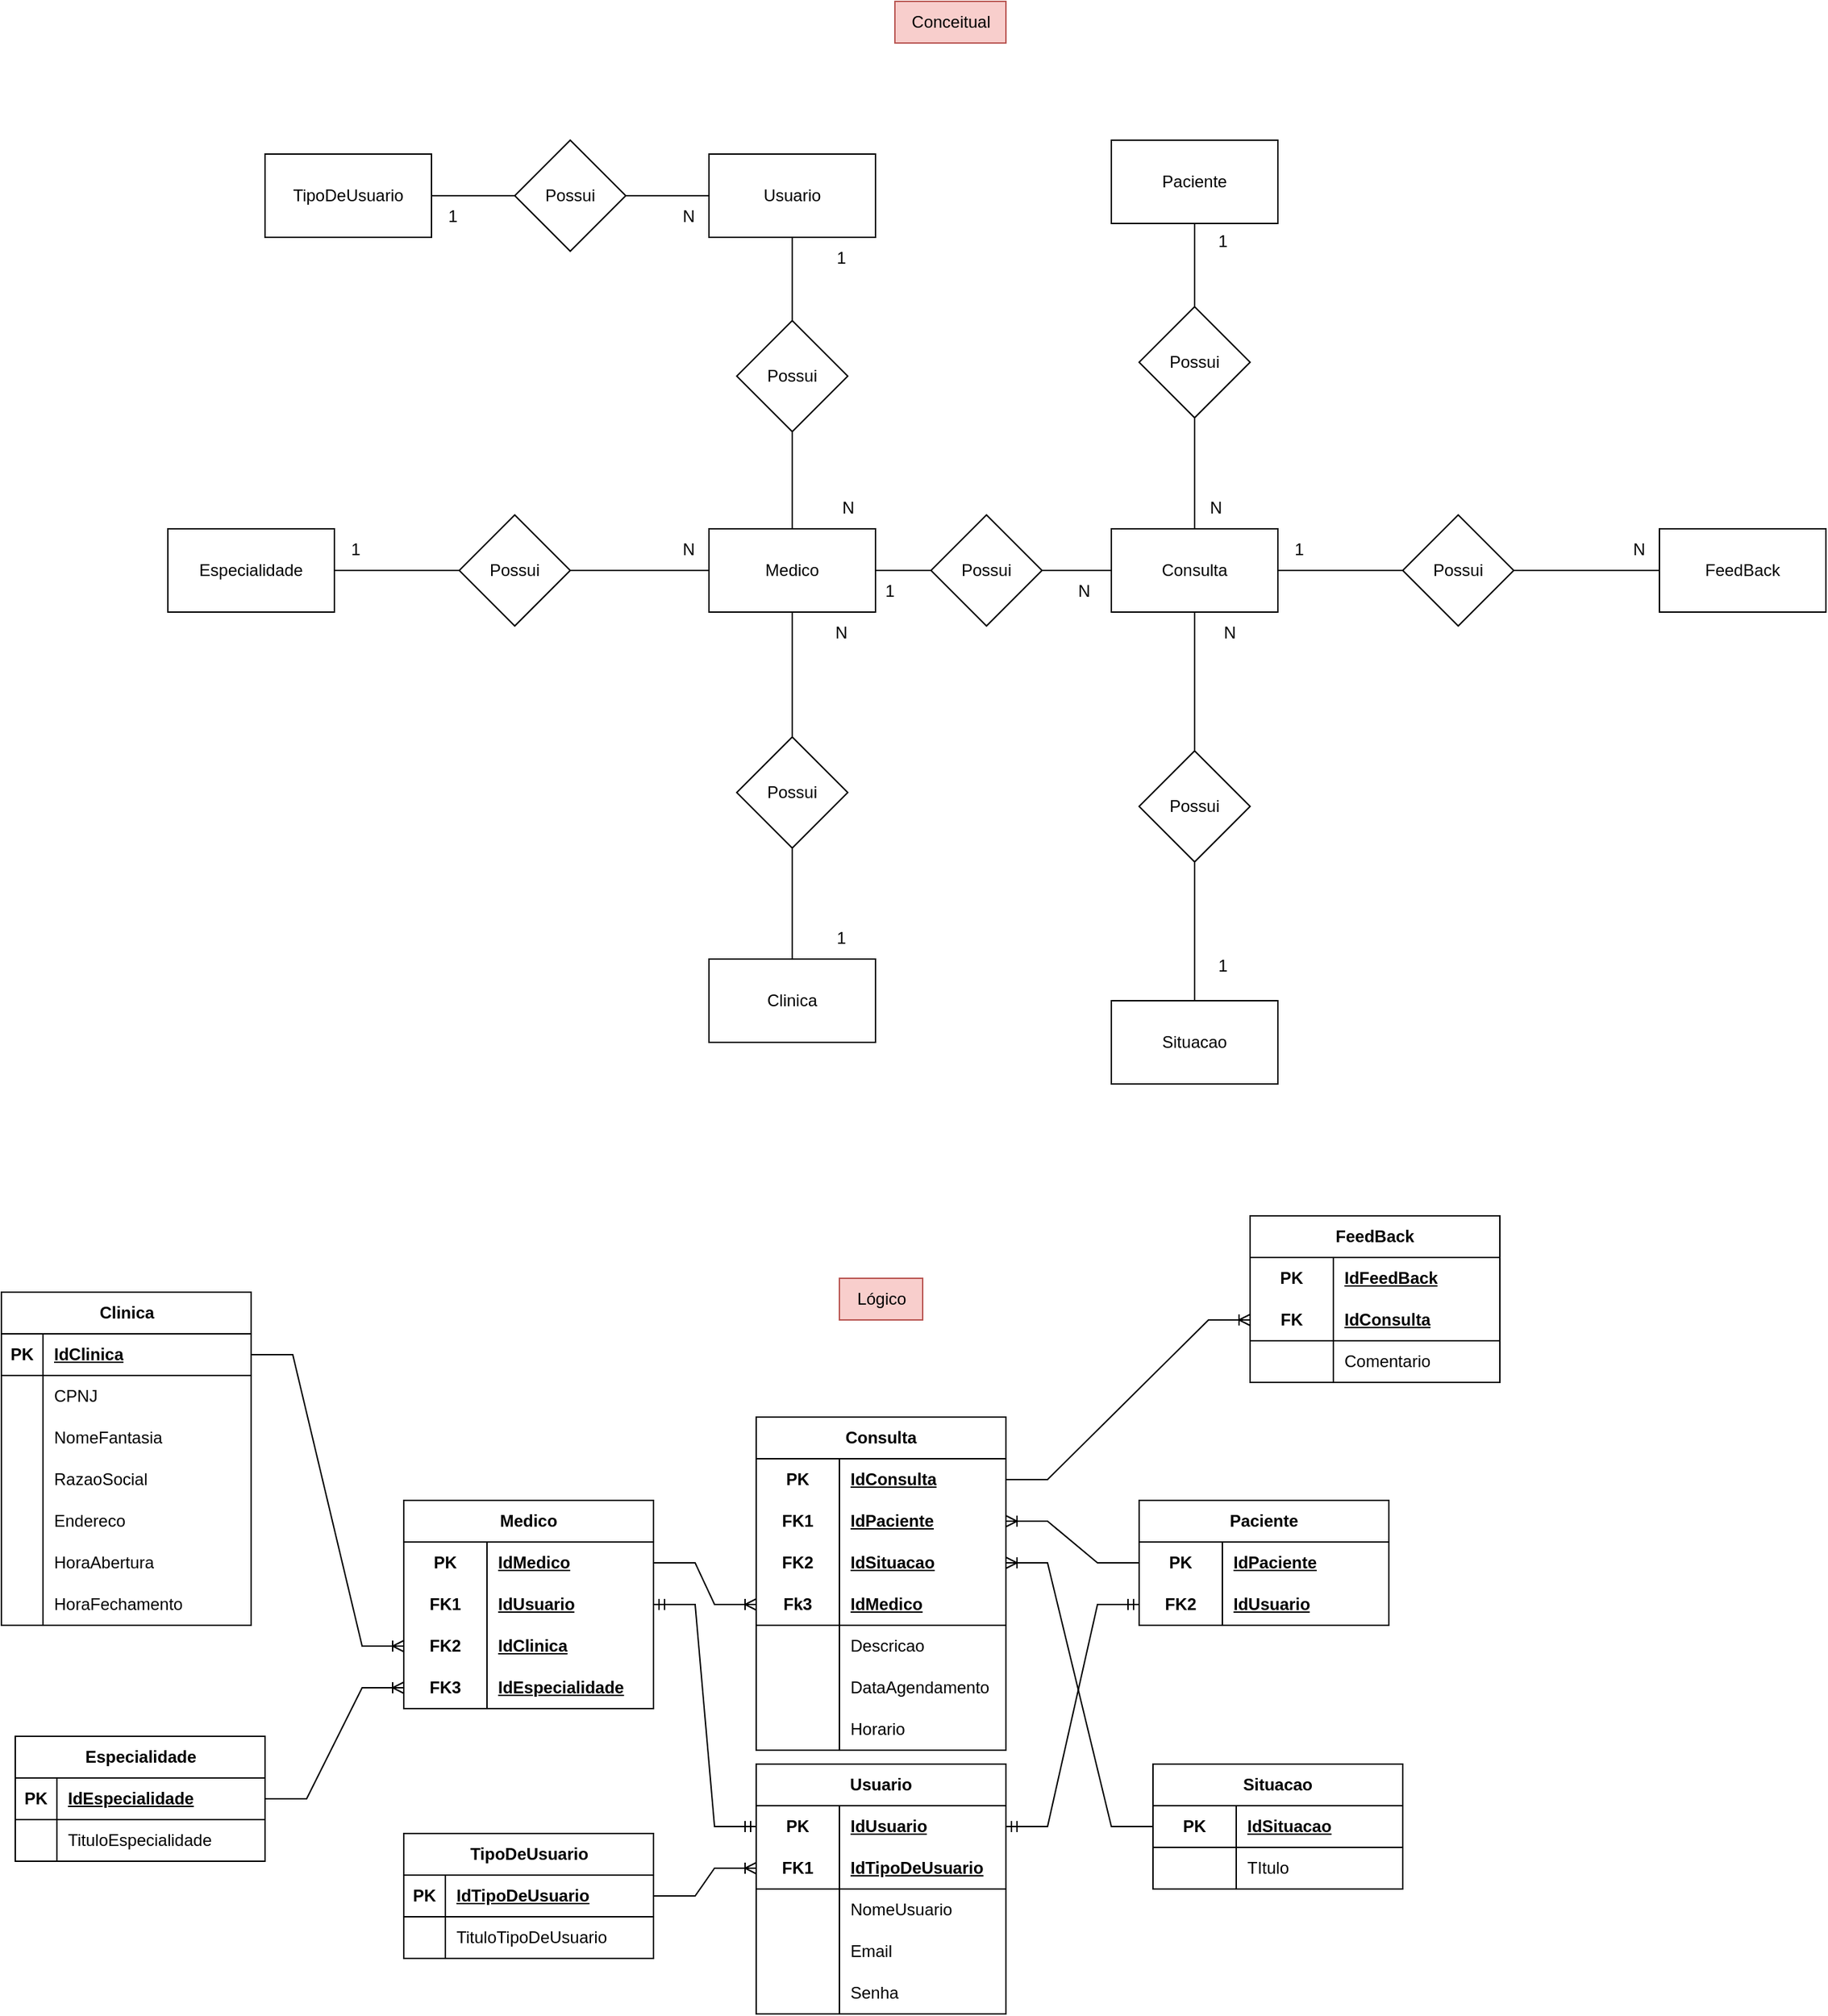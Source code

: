 <mxfile version="21.6.8" type="device">
  <diagram name="Página-1" id="a_1r1LVZdAXBcnB__hBX">
    <mxGraphModel dx="2327" dy="774" grid="1" gridSize="10" guides="1" tooltips="1" connect="1" arrows="1" fold="1" page="1" pageScale="1" pageWidth="827" pageHeight="1169" math="0" shadow="0">
      <root>
        <mxCell id="0" />
        <mxCell id="1" parent="0" />
        <mxCell id="b5gSdqwOZ8iru0d6Lntr-10" style="edgeStyle=orthogonalEdgeStyle;rounded=0;orthogonalLoop=1;jettySize=auto;html=1;entryX=0;entryY=0.5;entryDx=0;entryDy=0;endArrow=none;endFill=0;" parent="1" source="b5gSdqwOZ8iru0d6Lntr-11" target="b5gSdqwOZ8iru0d6Lntr-5" edge="1">
          <mxGeometry relative="1" as="geometry" />
        </mxCell>
        <mxCell id="b5gSdqwOZ8iru0d6Lntr-2" value="TipoDeUsuario" style="rounded=0;whiteSpace=wrap;html=1;" parent="1" vertex="1">
          <mxGeometry x="-30" y="210" width="120" height="60" as="geometry" />
        </mxCell>
        <mxCell id="e0511FVe_NEa7HaKqOpt-66" style="edgeStyle=orthogonalEdgeStyle;rounded=0;orthogonalLoop=1;jettySize=auto;html=1;endArrow=none;endFill=0;" parent="1" source="b5gSdqwOZ8iru0d6Lntr-3" target="e0511FVe_NEa7HaKqOpt-14" edge="1">
          <mxGeometry relative="1" as="geometry" />
        </mxCell>
        <mxCell id="gPPsmYyfOVrnigZBinuo-12" style="edgeStyle=orthogonalEdgeStyle;rounded=0;orthogonalLoop=1;jettySize=auto;html=1;endArrow=none;endFill=0;" edge="1" parent="1" source="b5gSdqwOZ8iru0d6Lntr-3" target="e0511FVe_NEa7HaKqOpt-78">
          <mxGeometry relative="1" as="geometry" />
        </mxCell>
        <mxCell id="b5gSdqwOZ8iru0d6Lntr-3" value="Consulta" style="rounded=0;whiteSpace=wrap;html=1;" parent="1" vertex="1">
          <mxGeometry x="580" y="480" width="120" height="60" as="geometry" />
        </mxCell>
        <mxCell id="e0511FVe_NEa7HaKqOpt-134" style="edgeStyle=orthogonalEdgeStyle;rounded=0;orthogonalLoop=1;jettySize=auto;html=1;endArrow=none;endFill=0;" parent="1" source="b5gSdqwOZ8iru0d6Lntr-4" target="1QaCSWof8svon9-AdGE4-5" edge="1">
          <mxGeometry relative="1" as="geometry" />
        </mxCell>
        <mxCell id="b5gSdqwOZ8iru0d6Lntr-4" value="Clinica" style="rounded=0;whiteSpace=wrap;html=1;" parent="1" vertex="1">
          <mxGeometry x="290" y="790" width="120" height="60" as="geometry" />
        </mxCell>
        <mxCell id="b5gSdqwOZ8iru0d6Lntr-5" value="Usuario" style="rounded=0;whiteSpace=wrap;html=1;" parent="1" vertex="1">
          <mxGeometry x="290" y="210" width="120" height="60" as="geometry" />
        </mxCell>
        <mxCell id="1QaCSWof8svon9-AdGE4-105" style="edgeStyle=orthogonalEdgeStyle;rounded=0;orthogonalLoop=1;jettySize=auto;html=1;entryX=0.5;entryY=1;entryDx=0;entryDy=0;endArrow=none;endFill=0;" parent="1" source="1QaCSWof8svon9-AdGE4-333" target="b5gSdqwOZ8iru0d6Lntr-5" edge="1">
          <mxGeometry relative="1" as="geometry" />
        </mxCell>
        <mxCell id="b5gSdqwOZ8iru0d6Lntr-8" value="Especialidade" style="rounded=0;whiteSpace=wrap;html=1;" parent="1" vertex="1">
          <mxGeometry x="-100" y="480" width="120" height="60" as="geometry" />
        </mxCell>
        <mxCell id="b5gSdqwOZ8iru0d6Lntr-12" value="" style="edgeStyle=orthogonalEdgeStyle;rounded=0;orthogonalLoop=1;jettySize=auto;html=1;entryX=0;entryY=0.5;entryDx=0;entryDy=0;endArrow=none;endFill=0;" parent="1" source="b5gSdqwOZ8iru0d6Lntr-2" target="b5gSdqwOZ8iru0d6Lntr-11" edge="1">
          <mxGeometry relative="1" as="geometry">
            <mxPoint x="100" y="240" as="sourcePoint" />
            <mxPoint x="310" y="240" as="targetPoint" />
          </mxGeometry>
        </mxCell>
        <mxCell id="b5gSdqwOZ8iru0d6Lntr-11" value="Possui" style="rhombus;whiteSpace=wrap;html=1;" parent="1" vertex="1">
          <mxGeometry x="150" y="200" width="80" height="80" as="geometry" />
        </mxCell>
        <mxCell id="e0511FVe_NEa7HaKqOpt-136" style="edgeStyle=orthogonalEdgeStyle;rounded=0;orthogonalLoop=1;jettySize=auto;html=1;entryX=0.5;entryY=1;entryDx=0;entryDy=0;endArrow=none;endFill=0;" parent="1" source="1QaCSWof8svon9-AdGE4-5" target="1QaCSWof8svon9-AdGE4-262" edge="1">
          <mxGeometry relative="1" as="geometry" />
        </mxCell>
        <mxCell id="1QaCSWof8svon9-AdGE4-5" value="Possui" style="rhombus;whiteSpace=wrap;html=1;" parent="1" vertex="1">
          <mxGeometry x="310" y="630" width="80" height="80" as="geometry" />
        </mxCell>
        <mxCell id="1QaCSWof8svon9-AdGE4-34" value="N" style="text;html=1;align=center;verticalAlign=middle;resizable=0;points=[];autosize=1;strokeColor=none;fillColor=none;" parent="1" vertex="1">
          <mxGeometry x="260" y="240" width="30" height="30" as="geometry" />
        </mxCell>
        <mxCell id="1QaCSWof8svon9-AdGE4-35" value="1" style="text;html=1;align=center;verticalAlign=middle;resizable=0;points=[];autosize=1;strokeColor=none;fillColor=none;" parent="1" vertex="1">
          <mxGeometry x="90" y="240" width="30" height="30" as="geometry" />
        </mxCell>
        <mxCell id="1QaCSWof8svon9-AdGE4-37" value="1" style="text;html=1;align=center;verticalAlign=middle;resizable=0;points=[];autosize=1;strokeColor=none;fillColor=none;" parent="1" vertex="1">
          <mxGeometry x="370" y="760" width="30" height="30" as="geometry" />
        </mxCell>
        <mxCell id="1QaCSWof8svon9-AdGE4-38" value="N" style="text;html=1;align=center;verticalAlign=middle;resizable=0;points=[];autosize=1;strokeColor=none;fillColor=none;" parent="1" vertex="1">
          <mxGeometry x="370" y="540" width="30" height="30" as="geometry" />
        </mxCell>
        <mxCell id="1QaCSWof8svon9-AdGE4-41" value="Usuario" style="shape=table;startSize=30;container=1;collapsible=1;childLayout=tableLayout;fixedRows=1;rowLines=0;fontStyle=1;align=center;resizeLast=1;html=1;whiteSpace=wrap;" parent="1" vertex="1">
          <mxGeometry x="324" y="1370" width="180" height="180" as="geometry" />
        </mxCell>
        <mxCell id="1QaCSWof8svon9-AdGE4-101" style="shape=tableRow;horizontal=0;startSize=0;swimlaneHead=0;swimlaneBody=0;fillColor=none;collapsible=0;dropTarget=0;points=[[0,0.5],[1,0.5]];portConstraint=eastwest;top=0;left=0;right=0;bottom=0;html=1;" parent="1QaCSWof8svon9-AdGE4-41" vertex="1">
          <mxGeometry y="30" width="180" height="30" as="geometry" />
        </mxCell>
        <mxCell id="1QaCSWof8svon9-AdGE4-102" value="PK" style="shape=partialRectangle;connectable=0;fillColor=none;top=0;left=0;bottom=0;right=0;fontStyle=1;overflow=hidden;html=1;whiteSpace=wrap;" parent="1QaCSWof8svon9-AdGE4-101" vertex="1">
          <mxGeometry width="60" height="30" as="geometry">
            <mxRectangle width="60" height="30" as="alternateBounds" />
          </mxGeometry>
        </mxCell>
        <mxCell id="1QaCSWof8svon9-AdGE4-103" value="IdUsuario" style="shape=partialRectangle;connectable=0;fillColor=none;top=0;left=0;bottom=0;right=0;align=left;spacingLeft=6;fontStyle=5;overflow=hidden;html=1;whiteSpace=wrap;" parent="1QaCSWof8svon9-AdGE4-101" vertex="1">
          <mxGeometry x="60" width="120" height="30" as="geometry">
            <mxRectangle width="120" height="30" as="alternateBounds" />
          </mxGeometry>
        </mxCell>
        <mxCell id="1QaCSWof8svon9-AdGE4-45" value="" style="shape=tableRow;horizontal=0;startSize=0;swimlaneHead=0;swimlaneBody=0;fillColor=none;collapsible=0;dropTarget=0;points=[[0,0.5],[1,0.5]];portConstraint=eastwest;top=0;left=0;right=0;bottom=1;html=1;" parent="1QaCSWof8svon9-AdGE4-41" vertex="1">
          <mxGeometry y="60" width="180" height="30" as="geometry" />
        </mxCell>
        <mxCell id="1QaCSWof8svon9-AdGE4-46" value="FK1" style="shape=partialRectangle;connectable=0;fillColor=none;top=0;left=0;bottom=0;right=0;fontStyle=1;overflow=hidden;html=1;whiteSpace=wrap;" parent="1QaCSWof8svon9-AdGE4-45" vertex="1">
          <mxGeometry width="60" height="30" as="geometry">
            <mxRectangle width="60" height="30" as="alternateBounds" />
          </mxGeometry>
        </mxCell>
        <mxCell id="1QaCSWof8svon9-AdGE4-47" value="IdTipoDeUsuario" style="shape=partialRectangle;connectable=0;fillColor=none;top=0;left=0;bottom=0;right=0;align=left;spacingLeft=6;fontStyle=5;overflow=hidden;html=1;whiteSpace=wrap;" parent="1QaCSWof8svon9-AdGE4-45" vertex="1">
          <mxGeometry x="60" width="120" height="30" as="geometry">
            <mxRectangle width="120" height="30" as="alternateBounds" />
          </mxGeometry>
        </mxCell>
        <mxCell id="1QaCSWof8svon9-AdGE4-48" value="" style="shape=tableRow;horizontal=0;startSize=0;swimlaneHead=0;swimlaneBody=0;fillColor=none;collapsible=0;dropTarget=0;points=[[0,0.5],[1,0.5]];portConstraint=eastwest;top=0;left=0;right=0;bottom=0;html=1;" parent="1QaCSWof8svon9-AdGE4-41" vertex="1">
          <mxGeometry y="90" width="180" height="30" as="geometry" />
        </mxCell>
        <mxCell id="1QaCSWof8svon9-AdGE4-49" value="" style="shape=partialRectangle;connectable=0;fillColor=none;top=0;left=0;bottom=0;right=0;editable=1;overflow=hidden;html=1;whiteSpace=wrap;" parent="1QaCSWof8svon9-AdGE4-48" vertex="1">
          <mxGeometry width="60" height="30" as="geometry">
            <mxRectangle width="60" height="30" as="alternateBounds" />
          </mxGeometry>
        </mxCell>
        <mxCell id="1QaCSWof8svon9-AdGE4-50" value="NomeUsuario" style="shape=partialRectangle;connectable=0;fillColor=none;top=0;left=0;bottom=0;right=0;align=left;spacingLeft=6;overflow=hidden;html=1;whiteSpace=wrap;" parent="1QaCSWof8svon9-AdGE4-48" vertex="1">
          <mxGeometry x="60" width="120" height="30" as="geometry">
            <mxRectangle width="120" height="30" as="alternateBounds" />
          </mxGeometry>
        </mxCell>
        <mxCell id="e0511FVe_NEa7HaKqOpt-121" style="shape=tableRow;horizontal=0;startSize=0;swimlaneHead=0;swimlaneBody=0;fillColor=none;collapsible=0;dropTarget=0;points=[[0,0.5],[1,0.5]];portConstraint=eastwest;top=0;left=0;right=0;bottom=0;html=1;" parent="1QaCSWof8svon9-AdGE4-41" vertex="1">
          <mxGeometry y="120" width="180" height="30" as="geometry" />
        </mxCell>
        <mxCell id="e0511FVe_NEa7HaKqOpt-122" style="shape=partialRectangle;connectable=0;fillColor=none;top=0;left=0;bottom=0;right=0;editable=1;overflow=hidden;html=1;whiteSpace=wrap;" parent="e0511FVe_NEa7HaKqOpt-121" vertex="1">
          <mxGeometry width="60" height="30" as="geometry">
            <mxRectangle width="60" height="30" as="alternateBounds" />
          </mxGeometry>
        </mxCell>
        <mxCell id="e0511FVe_NEa7HaKqOpt-123" value="Email" style="shape=partialRectangle;connectable=0;fillColor=none;top=0;left=0;bottom=0;right=0;align=left;spacingLeft=6;overflow=hidden;html=1;whiteSpace=wrap;" parent="e0511FVe_NEa7HaKqOpt-121" vertex="1">
          <mxGeometry x="60" width="120" height="30" as="geometry">
            <mxRectangle width="120" height="30" as="alternateBounds" />
          </mxGeometry>
        </mxCell>
        <mxCell id="e0511FVe_NEa7HaKqOpt-118" style="shape=tableRow;horizontal=0;startSize=0;swimlaneHead=0;swimlaneBody=0;fillColor=none;collapsible=0;dropTarget=0;points=[[0,0.5],[1,0.5]];portConstraint=eastwest;top=0;left=0;right=0;bottom=0;html=1;" parent="1QaCSWof8svon9-AdGE4-41" vertex="1">
          <mxGeometry y="150" width="180" height="30" as="geometry" />
        </mxCell>
        <mxCell id="e0511FVe_NEa7HaKqOpt-119" style="shape=partialRectangle;connectable=0;fillColor=none;top=0;left=0;bottom=0;right=0;editable=1;overflow=hidden;html=1;whiteSpace=wrap;" parent="e0511FVe_NEa7HaKqOpt-118" vertex="1">
          <mxGeometry width="60" height="30" as="geometry">
            <mxRectangle width="60" height="30" as="alternateBounds" />
          </mxGeometry>
        </mxCell>
        <mxCell id="e0511FVe_NEa7HaKqOpt-120" value="Senha" style="shape=partialRectangle;connectable=0;fillColor=none;top=0;left=0;bottom=0;right=0;align=left;spacingLeft=6;overflow=hidden;html=1;whiteSpace=wrap;" parent="e0511FVe_NEa7HaKqOpt-118" vertex="1">
          <mxGeometry x="60" width="120" height="30" as="geometry">
            <mxRectangle width="120" height="30" as="alternateBounds" />
          </mxGeometry>
        </mxCell>
        <mxCell id="1QaCSWof8svon9-AdGE4-54" value="Clinica" style="shape=table;startSize=30;container=1;collapsible=1;childLayout=tableLayout;fixedRows=1;rowLines=0;fontStyle=1;align=center;resizeLast=1;html=1;" parent="1" vertex="1">
          <mxGeometry x="-220" y="1030" width="180" height="240" as="geometry" />
        </mxCell>
        <mxCell id="1QaCSWof8svon9-AdGE4-55" value="" style="shape=tableRow;horizontal=0;startSize=0;swimlaneHead=0;swimlaneBody=0;fillColor=none;collapsible=0;dropTarget=0;points=[[0,0.5],[1,0.5]];portConstraint=eastwest;top=0;left=0;right=0;bottom=1;" parent="1QaCSWof8svon9-AdGE4-54" vertex="1">
          <mxGeometry y="30" width="180" height="30" as="geometry" />
        </mxCell>
        <mxCell id="1QaCSWof8svon9-AdGE4-56" value="PK" style="shape=partialRectangle;connectable=0;fillColor=none;top=0;left=0;bottom=0;right=0;fontStyle=1;overflow=hidden;whiteSpace=wrap;html=1;" parent="1QaCSWof8svon9-AdGE4-55" vertex="1">
          <mxGeometry width="30" height="30" as="geometry">
            <mxRectangle width="30" height="30" as="alternateBounds" />
          </mxGeometry>
        </mxCell>
        <mxCell id="1QaCSWof8svon9-AdGE4-57" value="IdClinica" style="shape=partialRectangle;connectable=0;fillColor=none;top=0;left=0;bottom=0;right=0;align=left;spacingLeft=6;fontStyle=5;overflow=hidden;whiteSpace=wrap;html=1;" parent="1QaCSWof8svon9-AdGE4-55" vertex="1">
          <mxGeometry x="30" width="150" height="30" as="geometry">
            <mxRectangle width="150" height="30" as="alternateBounds" />
          </mxGeometry>
        </mxCell>
        <mxCell id="1QaCSWof8svon9-AdGE4-58" value="" style="shape=tableRow;horizontal=0;startSize=0;swimlaneHead=0;swimlaneBody=0;fillColor=none;collapsible=0;dropTarget=0;points=[[0,0.5],[1,0.5]];portConstraint=eastwest;top=0;left=0;right=0;bottom=0;" parent="1QaCSWof8svon9-AdGE4-54" vertex="1">
          <mxGeometry y="60" width="180" height="30" as="geometry" />
        </mxCell>
        <mxCell id="1QaCSWof8svon9-AdGE4-59" value="" style="shape=partialRectangle;connectable=0;fillColor=none;top=0;left=0;bottom=0;right=0;editable=1;overflow=hidden;whiteSpace=wrap;html=1;" parent="1QaCSWof8svon9-AdGE4-58" vertex="1">
          <mxGeometry width="30" height="30" as="geometry">
            <mxRectangle width="30" height="30" as="alternateBounds" />
          </mxGeometry>
        </mxCell>
        <mxCell id="1QaCSWof8svon9-AdGE4-60" value="CPNJ" style="shape=partialRectangle;connectable=0;fillColor=none;top=0;left=0;bottom=0;right=0;align=left;spacingLeft=6;overflow=hidden;whiteSpace=wrap;html=1;" parent="1QaCSWof8svon9-AdGE4-58" vertex="1">
          <mxGeometry x="30" width="150" height="30" as="geometry">
            <mxRectangle width="150" height="30" as="alternateBounds" />
          </mxGeometry>
        </mxCell>
        <mxCell id="1QaCSWof8svon9-AdGE4-129" style="shape=tableRow;horizontal=0;startSize=0;swimlaneHead=0;swimlaneBody=0;fillColor=none;collapsible=0;dropTarget=0;points=[[0,0.5],[1,0.5]];portConstraint=eastwest;top=0;left=0;right=0;bottom=0;" parent="1QaCSWof8svon9-AdGE4-54" vertex="1">
          <mxGeometry y="90" width="180" height="30" as="geometry" />
        </mxCell>
        <mxCell id="1QaCSWof8svon9-AdGE4-130" style="shape=partialRectangle;connectable=0;fillColor=none;top=0;left=0;bottom=0;right=0;editable=1;overflow=hidden;whiteSpace=wrap;html=1;" parent="1QaCSWof8svon9-AdGE4-129" vertex="1">
          <mxGeometry width="30" height="30" as="geometry">
            <mxRectangle width="30" height="30" as="alternateBounds" />
          </mxGeometry>
        </mxCell>
        <mxCell id="1QaCSWof8svon9-AdGE4-131" value="NomeFantasia" style="shape=partialRectangle;connectable=0;fillColor=none;top=0;left=0;bottom=0;right=0;align=left;spacingLeft=6;overflow=hidden;whiteSpace=wrap;html=1;" parent="1QaCSWof8svon9-AdGE4-129" vertex="1">
          <mxGeometry x="30" width="150" height="30" as="geometry">
            <mxRectangle width="150" height="30" as="alternateBounds" />
          </mxGeometry>
        </mxCell>
        <mxCell id="1QaCSWof8svon9-AdGE4-126" style="shape=tableRow;horizontal=0;startSize=0;swimlaneHead=0;swimlaneBody=0;fillColor=none;collapsible=0;dropTarget=0;points=[[0,0.5],[1,0.5]];portConstraint=eastwest;top=0;left=0;right=0;bottom=0;" parent="1QaCSWof8svon9-AdGE4-54" vertex="1">
          <mxGeometry y="120" width="180" height="30" as="geometry" />
        </mxCell>
        <mxCell id="1QaCSWof8svon9-AdGE4-127" style="shape=partialRectangle;connectable=0;fillColor=none;top=0;left=0;bottom=0;right=0;editable=1;overflow=hidden;whiteSpace=wrap;html=1;" parent="1QaCSWof8svon9-AdGE4-126" vertex="1">
          <mxGeometry width="30" height="30" as="geometry">
            <mxRectangle width="30" height="30" as="alternateBounds" />
          </mxGeometry>
        </mxCell>
        <mxCell id="1QaCSWof8svon9-AdGE4-128" value="RazaoSocial" style="shape=partialRectangle;connectable=0;fillColor=none;top=0;left=0;bottom=0;right=0;align=left;spacingLeft=6;overflow=hidden;whiteSpace=wrap;html=1;" parent="1QaCSWof8svon9-AdGE4-126" vertex="1">
          <mxGeometry x="30" width="150" height="30" as="geometry">
            <mxRectangle width="150" height="30" as="alternateBounds" />
          </mxGeometry>
        </mxCell>
        <mxCell id="1QaCSWof8svon9-AdGE4-123" style="shape=tableRow;horizontal=0;startSize=0;swimlaneHead=0;swimlaneBody=0;fillColor=none;collapsible=0;dropTarget=0;points=[[0,0.5],[1,0.5]];portConstraint=eastwest;top=0;left=0;right=0;bottom=0;" parent="1QaCSWof8svon9-AdGE4-54" vertex="1">
          <mxGeometry y="150" width="180" height="30" as="geometry" />
        </mxCell>
        <mxCell id="1QaCSWof8svon9-AdGE4-124" style="shape=partialRectangle;connectable=0;fillColor=none;top=0;left=0;bottom=0;right=0;editable=1;overflow=hidden;whiteSpace=wrap;html=1;" parent="1QaCSWof8svon9-AdGE4-123" vertex="1">
          <mxGeometry width="30" height="30" as="geometry">
            <mxRectangle width="30" height="30" as="alternateBounds" />
          </mxGeometry>
        </mxCell>
        <mxCell id="1QaCSWof8svon9-AdGE4-125" value="Endereco" style="shape=partialRectangle;connectable=0;fillColor=none;top=0;left=0;bottom=0;right=0;align=left;spacingLeft=6;overflow=hidden;whiteSpace=wrap;html=1;" parent="1QaCSWof8svon9-AdGE4-123" vertex="1">
          <mxGeometry x="30" width="150" height="30" as="geometry">
            <mxRectangle width="150" height="30" as="alternateBounds" />
          </mxGeometry>
        </mxCell>
        <mxCell id="e0511FVe_NEa7HaKqOpt-147" style="shape=tableRow;horizontal=0;startSize=0;swimlaneHead=0;swimlaneBody=0;fillColor=none;collapsible=0;dropTarget=0;points=[[0,0.5],[1,0.5]];portConstraint=eastwest;top=0;left=0;right=0;bottom=0;" parent="1QaCSWof8svon9-AdGE4-54" vertex="1">
          <mxGeometry y="180" width="180" height="30" as="geometry" />
        </mxCell>
        <mxCell id="e0511FVe_NEa7HaKqOpt-148" style="shape=partialRectangle;connectable=0;fillColor=none;top=0;left=0;bottom=0;right=0;editable=1;overflow=hidden;whiteSpace=wrap;html=1;" parent="e0511FVe_NEa7HaKqOpt-147" vertex="1">
          <mxGeometry width="30" height="30" as="geometry">
            <mxRectangle width="30" height="30" as="alternateBounds" />
          </mxGeometry>
        </mxCell>
        <mxCell id="e0511FVe_NEa7HaKqOpt-149" value="HoraAbertura" style="shape=partialRectangle;connectable=0;fillColor=none;top=0;left=0;bottom=0;right=0;align=left;spacingLeft=6;overflow=hidden;whiteSpace=wrap;html=1;" parent="e0511FVe_NEa7HaKqOpt-147" vertex="1">
          <mxGeometry x="30" width="150" height="30" as="geometry">
            <mxRectangle width="150" height="30" as="alternateBounds" />
          </mxGeometry>
        </mxCell>
        <mxCell id="1QaCSWof8svon9-AdGE4-132" style="shape=tableRow;horizontal=0;startSize=0;swimlaneHead=0;swimlaneBody=0;fillColor=none;collapsible=0;dropTarget=0;points=[[0,0.5],[1,0.5]];portConstraint=eastwest;top=0;left=0;right=0;bottom=0;" parent="1QaCSWof8svon9-AdGE4-54" vertex="1">
          <mxGeometry y="210" width="180" height="30" as="geometry" />
        </mxCell>
        <mxCell id="1QaCSWof8svon9-AdGE4-133" style="shape=partialRectangle;connectable=0;fillColor=none;top=0;left=0;bottom=0;right=0;editable=1;overflow=hidden;whiteSpace=wrap;html=1;" parent="1QaCSWof8svon9-AdGE4-132" vertex="1">
          <mxGeometry width="30" height="30" as="geometry">
            <mxRectangle width="30" height="30" as="alternateBounds" />
          </mxGeometry>
        </mxCell>
        <mxCell id="1QaCSWof8svon9-AdGE4-134" value="HoraFechamento" style="shape=partialRectangle;connectable=0;fillColor=none;top=0;left=0;bottom=0;right=0;align=left;spacingLeft=6;overflow=hidden;whiteSpace=wrap;html=1;" parent="1QaCSWof8svon9-AdGE4-132" vertex="1">
          <mxGeometry x="30" width="150" height="30" as="geometry">
            <mxRectangle width="150" height="30" as="alternateBounds" />
          </mxGeometry>
        </mxCell>
        <mxCell id="1QaCSWof8svon9-AdGE4-67" value="Especialidade" style="shape=table;startSize=30;container=1;collapsible=1;childLayout=tableLayout;fixedRows=1;rowLines=0;fontStyle=1;align=center;resizeLast=1;html=1;" parent="1" vertex="1">
          <mxGeometry x="-210" y="1350" width="180" height="90" as="geometry" />
        </mxCell>
        <mxCell id="1QaCSWof8svon9-AdGE4-68" value="" style="shape=tableRow;horizontal=0;startSize=0;swimlaneHead=0;swimlaneBody=0;fillColor=none;collapsible=0;dropTarget=0;points=[[0,0.5],[1,0.5]];portConstraint=eastwest;top=0;left=0;right=0;bottom=1;" parent="1QaCSWof8svon9-AdGE4-67" vertex="1">
          <mxGeometry y="30" width="180" height="30" as="geometry" />
        </mxCell>
        <mxCell id="1QaCSWof8svon9-AdGE4-69" value="PK" style="shape=partialRectangle;connectable=0;fillColor=none;top=0;left=0;bottom=0;right=0;fontStyle=1;overflow=hidden;whiteSpace=wrap;html=1;" parent="1QaCSWof8svon9-AdGE4-68" vertex="1">
          <mxGeometry width="30" height="30" as="geometry">
            <mxRectangle width="30" height="30" as="alternateBounds" />
          </mxGeometry>
        </mxCell>
        <mxCell id="1QaCSWof8svon9-AdGE4-70" value="IdEspecialidade" style="shape=partialRectangle;connectable=0;fillColor=none;top=0;left=0;bottom=0;right=0;align=left;spacingLeft=6;fontStyle=5;overflow=hidden;whiteSpace=wrap;html=1;" parent="1QaCSWof8svon9-AdGE4-68" vertex="1">
          <mxGeometry x="30" width="150" height="30" as="geometry">
            <mxRectangle width="150" height="30" as="alternateBounds" />
          </mxGeometry>
        </mxCell>
        <mxCell id="1QaCSWof8svon9-AdGE4-71" value="" style="shape=tableRow;horizontal=0;startSize=0;swimlaneHead=0;swimlaneBody=0;fillColor=none;collapsible=0;dropTarget=0;points=[[0,0.5],[1,0.5]];portConstraint=eastwest;top=0;left=0;right=0;bottom=0;" parent="1QaCSWof8svon9-AdGE4-67" vertex="1">
          <mxGeometry y="60" width="180" height="30" as="geometry" />
        </mxCell>
        <mxCell id="1QaCSWof8svon9-AdGE4-72" value="" style="shape=partialRectangle;connectable=0;fillColor=none;top=0;left=0;bottom=0;right=0;editable=1;overflow=hidden;whiteSpace=wrap;html=1;" parent="1QaCSWof8svon9-AdGE4-71" vertex="1">
          <mxGeometry width="30" height="30" as="geometry">
            <mxRectangle width="30" height="30" as="alternateBounds" />
          </mxGeometry>
        </mxCell>
        <mxCell id="1QaCSWof8svon9-AdGE4-73" value="TituloEspecialidade" style="shape=partialRectangle;connectable=0;fillColor=none;top=0;left=0;bottom=0;right=0;align=left;spacingLeft=6;overflow=hidden;whiteSpace=wrap;html=1;" parent="1QaCSWof8svon9-AdGE4-71" vertex="1">
          <mxGeometry x="30" width="150" height="30" as="geometry">
            <mxRectangle width="150" height="30" as="alternateBounds" />
          </mxGeometry>
        </mxCell>
        <mxCell id="1QaCSWof8svon9-AdGE4-107" value="N" style="text;html=1;align=center;verticalAlign=middle;resizable=0;points=[];autosize=1;strokeColor=none;fillColor=none;" parent="1" vertex="1">
          <mxGeometry x="375" y="450" width="30" height="30" as="geometry" />
        </mxCell>
        <mxCell id="1QaCSWof8svon9-AdGE4-108" value="TipoDeUsuario" style="shape=table;startSize=30;container=1;collapsible=1;childLayout=tableLayout;fixedRows=1;rowLines=0;fontStyle=1;align=center;resizeLast=1;html=1;" parent="1" vertex="1">
          <mxGeometry x="70" y="1420" width="180" height="90" as="geometry">
            <mxRectangle x="-55" y="1030" width="130" height="30" as="alternateBounds" />
          </mxGeometry>
        </mxCell>
        <mxCell id="1QaCSWof8svon9-AdGE4-109" value="" style="shape=tableRow;horizontal=0;startSize=0;swimlaneHead=0;swimlaneBody=0;fillColor=none;collapsible=0;dropTarget=0;points=[[0,0.5],[1,0.5]];portConstraint=eastwest;top=0;left=0;right=0;bottom=1;" parent="1QaCSWof8svon9-AdGE4-108" vertex="1">
          <mxGeometry y="30" width="180" height="30" as="geometry" />
        </mxCell>
        <mxCell id="1QaCSWof8svon9-AdGE4-110" value="PK" style="shape=partialRectangle;connectable=0;fillColor=none;top=0;left=0;bottom=0;right=0;fontStyle=1;overflow=hidden;whiteSpace=wrap;html=1;" parent="1QaCSWof8svon9-AdGE4-109" vertex="1">
          <mxGeometry width="30" height="30" as="geometry">
            <mxRectangle width="30" height="30" as="alternateBounds" />
          </mxGeometry>
        </mxCell>
        <mxCell id="1QaCSWof8svon9-AdGE4-111" value="IdTipoDeUsuario" style="shape=partialRectangle;connectable=0;fillColor=none;top=0;left=0;bottom=0;right=0;align=left;spacingLeft=6;fontStyle=5;overflow=hidden;whiteSpace=wrap;html=1;" parent="1QaCSWof8svon9-AdGE4-109" vertex="1">
          <mxGeometry x="30" width="150" height="30" as="geometry">
            <mxRectangle width="150" height="30" as="alternateBounds" />
          </mxGeometry>
        </mxCell>
        <mxCell id="1QaCSWof8svon9-AdGE4-112" value="" style="shape=tableRow;horizontal=0;startSize=0;swimlaneHead=0;swimlaneBody=0;fillColor=none;collapsible=0;dropTarget=0;points=[[0,0.5],[1,0.5]];portConstraint=eastwest;top=0;left=0;right=0;bottom=0;" parent="1QaCSWof8svon9-AdGE4-108" vertex="1">
          <mxGeometry y="60" width="180" height="30" as="geometry" />
        </mxCell>
        <mxCell id="1QaCSWof8svon9-AdGE4-113" value="" style="shape=partialRectangle;connectable=0;fillColor=none;top=0;left=0;bottom=0;right=0;editable=1;overflow=hidden;whiteSpace=wrap;html=1;" parent="1QaCSWof8svon9-AdGE4-112" vertex="1">
          <mxGeometry width="30" height="30" as="geometry">
            <mxRectangle width="30" height="30" as="alternateBounds" />
          </mxGeometry>
        </mxCell>
        <mxCell id="1QaCSWof8svon9-AdGE4-114" value="TituloTipoDeUsuario" style="shape=partialRectangle;connectable=0;fillColor=none;top=0;left=0;bottom=0;right=0;align=left;spacingLeft=6;overflow=hidden;whiteSpace=wrap;html=1;" parent="1QaCSWof8svon9-AdGE4-112" vertex="1">
          <mxGeometry x="30" width="150" height="30" as="geometry">
            <mxRectangle width="150" height="30" as="alternateBounds" />
          </mxGeometry>
        </mxCell>
        <mxCell id="1QaCSWof8svon9-AdGE4-336" style="edgeStyle=orthogonalEdgeStyle;rounded=0;orthogonalLoop=1;jettySize=auto;html=1;entryX=1;entryY=0.5;entryDx=0;entryDy=0;endArrow=none;endFill=0;" parent="1" source="1QaCSWof8svon9-AdGE4-36" target="b5gSdqwOZ8iru0d6Lntr-8" edge="1">
          <mxGeometry relative="1" as="geometry" />
        </mxCell>
        <mxCell id="1QaCSWof8svon9-AdGE4-36" value="Possui" style="rhombus;whiteSpace=wrap;html=1;" parent="1" vertex="1">
          <mxGeometry x="110" y="470" width="80" height="80" as="geometry" />
        </mxCell>
        <mxCell id="1QaCSWof8svon9-AdGE4-197" value="Consulta" style="shape=table;startSize=30;container=1;collapsible=1;childLayout=tableLayout;fixedRows=1;rowLines=0;fontStyle=1;align=center;resizeLast=1;html=1;whiteSpace=wrap;" parent="1" vertex="1">
          <mxGeometry x="324" y="1120" width="180" height="240" as="geometry" />
        </mxCell>
        <mxCell id="1QaCSWof8svon9-AdGE4-198" style="shape=tableRow;horizontal=0;startSize=0;swimlaneHead=0;swimlaneBody=0;fillColor=none;collapsible=0;dropTarget=0;points=[[0,0.5],[1,0.5]];portConstraint=eastwest;top=0;left=0;right=0;bottom=0;html=1;" parent="1QaCSWof8svon9-AdGE4-197" vertex="1">
          <mxGeometry y="30" width="180" height="30" as="geometry" />
        </mxCell>
        <mxCell id="1QaCSWof8svon9-AdGE4-199" value="PK" style="shape=partialRectangle;connectable=0;fillColor=none;top=0;left=0;bottom=0;right=0;fontStyle=1;overflow=hidden;html=1;whiteSpace=wrap;" parent="1QaCSWof8svon9-AdGE4-198" vertex="1">
          <mxGeometry width="60" height="30" as="geometry">
            <mxRectangle width="60" height="30" as="alternateBounds" />
          </mxGeometry>
        </mxCell>
        <mxCell id="1QaCSWof8svon9-AdGE4-200" value="IdConsulta" style="shape=partialRectangle;connectable=0;fillColor=none;top=0;left=0;bottom=0;right=0;align=left;spacingLeft=6;fontStyle=5;overflow=hidden;html=1;whiteSpace=wrap;" parent="1QaCSWof8svon9-AdGE4-198" vertex="1">
          <mxGeometry x="60" width="120" height="30" as="geometry">
            <mxRectangle width="120" height="30" as="alternateBounds" />
          </mxGeometry>
        </mxCell>
        <mxCell id="1QaCSWof8svon9-AdGE4-201" value="" style="shape=tableRow;horizontal=0;startSize=0;swimlaneHead=0;swimlaneBody=0;fillColor=none;collapsible=0;dropTarget=0;points=[[0,0.5],[1,0.5]];portConstraint=eastwest;top=0;left=0;right=0;bottom=0;html=1;" parent="1QaCSWof8svon9-AdGE4-197" vertex="1">
          <mxGeometry y="60" width="180" height="30" as="geometry" />
        </mxCell>
        <mxCell id="1QaCSWof8svon9-AdGE4-202" value="FK1" style="shape=partialRectangle;connectable=0;fillColor=none;top=0;left=0;bottom=0;right=0;fontStyle=1;overflow=hidden;html=1;whiteSpace=wrap;" parent="1QaCSWof8svon9-AdGE4-201" vertex="1">
          <mxGeometry width="60" height="30" as="geometry">
            <mxRectangle width="60" height="30" as="alternateBounds" />
          </mxGeometry>
        </mxCell>
        <mxCell id="1QaCSWof8svon9-AdGE4-203" value="IdPaciente" style="shape=partialRectangle;connectable=0;fillColor=none;top=0;left=0;bottom=0;right=0;align=left;spacingLeft=6;fontStyle=5;overflow=hidden;html=1;whiteSpace=wrap;" parent="1QaCSWof8svon9-AdGE4-201" vertex="1">
          <mxGeometry x="60" width="120" height="30" as="geometry">
            <mxRectangle width="120" height="30" as="alternateBounds" />
          </mxGeometry>
        </mxCell>
        <mxCell id="gPPsmYyfOVrnigZBinuo-6" style="shape=tableRow;horizontal=0;startSize=0;swimlaneHead=0;swimlaneBody=0;fillColor=none;collapsible=0;dropTarget=0;points=[[0,0.5],[1,0.5]];portConstraint=eastwest;top=0;left=0;right=0;bottom=0;html=1;" vertex="1" parent="1QaCSWof8svon9-AdGE4-197">
          <mxGeometry y="90" width="180" height="30" as="geometry" />
        </mxCell>
        <mxCell id="gPPsmYyfOVrnigZBinuo-7" value="FK2" style="shape=partialRectangle;connectable=0;fillColor=none;top=0;left=0;bottom=0;right=0;fontStyle=1;overflow=hidden;html=1;whiteSpace=wrap;" vertex="1" parent="gPPsmYyfOVrnigZBinuo-6">
          <mxGeometry width="60" height="30" as="geometry">
            <mxRectangle width="60" height="30" as="alternateBounds" />
          </mxGeometry>
        </mxCell>
        <mxCell id="gPPsmYyfOVrnigZBinuo-8" value="IdSituacao" style="shape=partialRectangle;connectable=0;fillColor=none;top=0;left=0;bottom=0;right=0;align=left;spacingLeft=6;fontStyle=5;overflow=hidden;html=1;whiteSpace=wrap;" vertex="1" parent="gPPsmYyfOVrnigZBinuo-6">
          <mxGeometry x="60" width="120" height="30" as="geometry">
            <mxRectangle width="120" height="30" as="alternateBounds" />
          </mxGeometry>
        </mxCell>
        <mxCell id="1QaCSWof8svon9-AdGE4-207" value="" style="shape=tableRow;horizontal=0;startSize=0;swimlaneHead=0;swimlaneBody=0;fillColor=none;collapsible=0;dropTarget=0;points=[[0,0.5],[1,0.5]];portConstraint=eastwest;top=0;left=0;right=0;bottom=1;html=1;" parent="1QaCSWof8svon9-AdGE4-197" vertex="1">
          <mxGeometry y="120" width="180" height="30" as="geometry" />
        </mxCell>
        <mxCell id="1QaCSWof8svon9-AdGE4-208" value="Fk3" style="shape=partialRectangle;connectable=0;fillColor=none;top=0;left=0;bottom=0;right=0;fontStyle=1;overflow=hidden;html=1;whiteSpace=wrap;" parent="1QaCSWof8svon9-AdGE4-207" vertex="1">
          <mxGeometry width="60" height="30" as="geometry">
            <mxRectangle width="60" height="30" as="alternateBounds" />
          </mxGeometry>
        </mxCell>
        <mxCell id="1QaCSWof8svon9-AdGE4-209" value="IdMedico" style="shape=partialRectangle;connectable=0;fillColor=none;top=0;left=0;bottom=0;right=0;align=left;spacingLeft=6;fontStyle=5;overflow=hidden;html=1;whiteSpace=wrap;" parent="1QaCSWof8svon9-AdGE4-207" vertex="1">
          <mxGeometry x="60" width="120" height="30" as="geometry">
            <mxRectangle width="120" height="30" as="alternateBounds" />
          </mxGeometry>
        </mxCell>
        <mxCell id="1QaCSWof8svon9-AdGE4-210" value="" style="shape=tableRow;horizontal=0;startSize=0;swimlaneHead=0;swimlaneBody=0;fillColor=none;collapsible=0;dropTarget=0;points=[[0,0.5],[1,0.5]];portConstraint=eastwest;top=0;left=0;right=0;bottom=0;html=1;" parent="1QaCSWof8svon9-AdGE4-197" vertex="1">
          <mxGeometry y="150" width="180" height="30" as="geometry" />
        </mxCell>
        <mxCell id="1QaCSWof8svon9-AdGE4-211" value="" style="shape=partialRectangle;connectable=0;fillColor=none;top=0;left=0;bottom=0;right=0;editable=1;overflow=hidden;html=1;whiteSpace=wrap;" parent="1QaCSWof8svon9-AdGE4-210" vertex="1">
          <mxGeometry width="60" height="30" as="geometry">
            <mxRectangle width="60" height="30" as="alternateBounds" />
          </mxGeometry>
        </mxCell>
        <mxCell id="1QaCSWof8svon9-AdGE4-212" value="Descricao" style="shape=partialRectangle;connectable=0;fillColor=none;top=0;left=0;bottom=0;right=0;align=left;spacingLeft=6;overflow=hidden;html=1;whiteSpace=wrap;" parent="1QaCSWof8svon9-AdGE4-210" vertex="1">
          <mxGeometry x="60" width="120" height="30" as="geometry">
            <mxRectangle width="120" height="30" as="alternateBounds" />
          </mxGeometry>
        </mxCell>
        <mxCell id="1QaCSWof8svon9-AdGE4-315" style="shape=tableRow;horizontal=0;startSize=0;swimlaneHead=0;swimlaneBody=0;fillColor=none;collapsible=0;dropTarget=0;points=[[0,0.5],[1,0.5]];portConstraint=eastwest;top=0;left=0;right=0;bottom=0;html=1;" parent="1QaCSWof8svon9-AdGE4-197" vertex="1">
          <mxGeometry y="180" width="180" height="30" as="geometry" />
        </mxCell>
        <mxCell id="1QaCSWof8svon9-AdGE4-316" style="shape=partialRectangle;connectable=0;fillColor=none;top=0;left=0;bottom=0;right=0;editable=1;overflow=hidden;html=1;whiteSpace=wrap;" parent="1QaCSWof8svon9-AdGE4-315" vertex="1">
          <mxGeometry width="60" height="30" as="geometry">
            <mxRectangle width="60" height="30" as="alternateBounds" />
          </mxGeometry>
        </mxCell>
        <mxCell id="1QaCSWof8svon9-AdGE4-317" value="DataAgendamento" style="shape=partialRectangle;connectable=0;fillColor=none;top=0;left=0;bottom=0;right=0;align=left;spacingLeft=6;overflow=hidden;html=1;whiteSpace=wrap;" parent="1QaCSWof8svon9-AdGE4-315" vertex="1">
          <mxGeometry x="60" width="120" height="30" as="geometry">
            <mxRectangle width="120" height="30" as="alternateBounds" />
          </mxGeometry>
        </mxCell>
        <mxCell id="1QaCSWof8svon9-AdGE4-318" style="shape=tableRow;horizontal=0;startSize=0;swimlaneHead=0;swimlaneBody=0;fillColor=none;collapsible=0;dropTarget=0;points=[[0,0.5],[1,0.5]];portConstraint=eastwest;top=0;left=0;right=0;bottom=0;html=1;" parent="1QaCSWof8svon9-AdGE4-197" vertex="1">
          <mxGeometry y="210" width="180" height="30" as="geometry" />
        </mxCell>
        <mxCell id="1QaCSWof8svon9-AdGE4-319" style="shape=partialRectangle;connectable=0;fillColor=none;top=0;left=0;bottom=0;right=0;editable=1;overflow=hidden;html=1;whiteSpace=wrap;" parent="1QaCSWof8svon9-AdGE4-318" vertex="1">
          <mxGeometry width="60" height="30" as="geometry">
            <mxRectangle width="60" height="30" as="alternateBounds" />
          </mxGeometry>
        </mxCell>
        <mxCell id="1QaCSWof8svon9-AdGE4-320" value="Horario" style="shape=partialRectangle;connectable=0;fillColor=none;top=0;left=0;bottom=0;right=0;align=left;spacingLeft=6;overflow=hidden;html=1;whiteSpace=wrap;" parent="1QaCSWof8svon9-AdGE4-318" vertex="1">
          <mxGeometry x="60" width="120" height="30" as="geometry">
            <mxRectangle width="120" height="30" as="alternateBounds" />
          </mxGeometry>
        </mxCell>
        <mxCell id="1QaCSWof8svon9-AdGE4-266" value="1" style="text;html=1;align=center;verticalAlign=middle;resizable=0;points=[];autosize=1;strokeColor=none;fillColor=none;" parent="1" vertex="1">
          <mxGeometry x="20" y="480" width="30" height="30" as="geometry" />
        </mxCell>
        <mxCell id="1QaCSWof8svon9-AdGE4-267" value="N" style="text;html=1;align=center;verticalAlign=middle;resizable=0;points=[];autosize=1;strokeColor=none;fillColor=none;" parent="1" vertex="1">
          <mxGeometry x="260" y="480" width="30" height="30" as="geometry" />
        </mxCell>
        <mxCell id="1QaCSWof8svon9-AdGE4-284" value="Medico" style="shape=table;startSize=30;container=1;collapsible=1;childLayout=tableLayout;fixedRows=1;rowLines=0;fontStyle=1;align=center;resizeLast=1;html=1;whiteSpace=wrap;" parent="1" vertex="1">
          <mxGeometry x="70" y="1180" width="180" height="150" as="geometry" />
        </mxCell>
        <mxCell id="1QaCSWof8svon9-AdGE4-285" value="" style="shape=tableRow;horizontal=0;startSize=0;swimlaneHead=0;swimlaneBody=0;fillColor=none;collapsible=0;dropTarget=0;points=[[0,0.5],[1,0.5]];portConstraint=eastwest;top=0;left=0;right=0;bottom=0;html=1;" parent="1QaCSWof8svon9-AdGE4-284" vertex="1">
          <mxGeometry y="30" width="180" height="30" as="geometry" />
        </mxCell>
        <mxCell id="1QaCSWof8svon9-AdGE4-286" value="PK" style="shape=partialRectangle;connectable=0;fillColor=none;top=0;left=0;bottom=0;right=0;fontStyle=1;overflow=hidden;html=1;whiteSpace=wrap;" parent="1QaCSWof8svon9-AdGE4-285" vertex="1">
          <mxGeometry width="60" height="30" as="geometry">
            <mxRectangle width="60" height="30" as="alternateBounds" />
          </mxGeometry>
        </mxCell>
        <mxCell id="1QaCSWof8svon9-AdGE4-287" value="IdMedico" style="shape=partialRectangle;connectable=0;fillColor=none;top=0;left=0;bottom=0;right=0;align=left;spacingLeft=6;fontStyle=5;overflow=hidden;html=1;whiteSpace=wrap;" parent="1QaCSWof8svon9-AdGE4-285" vertex="1">
          <mxGeometry x="60" width="120" height="30" as="geometry">
            <mxRectangle width="120" height="30" as="alternateBounds" />
          </mxGeometry>
        </mxCell>
        <mxCell id="1QaCSWof8svon9-AdGE4-300" style="shape=tableRow;horizontal=0;startSize=0;swimlaneHead=0;swimlaneBody=0;fillColor=none;collapsible=0;dropTarget=0;points=[[0,0.5],[1,0.5]];portConstraint=eastwest;top=0;left=0;right=0;bottom=0;html=1;" parent="1QaCSWof8svon9-AdGE4-284" vertex="1">
          <mxGeometry y="60" width="180" height="30" as="geometry" />
        </mxCell>
        <mxCell id="1QaCSWof8svon9-AdGE4-301" value="FK1" style="shape=partialRectangle;connectable=0;fillColor=none;top=0;left=0;bottom=0;right=0;fontStyle=1;overflow=hidden;html=1;whiteSpace=wrap;" parent="1QaCSWof8svon9-AdGE4-300" vertex="1">
          <mxGeometry width="60" height="30" as="geometry">
            <mxRectangle width="60" height="30" as="alternateBounds" />
          </mxGeometry>
        </mxCell>
        <mxCell id="1QaCSWof8svon9-AdGE4-302" value="IdUsuario" style="shape=partialRectangle;connectable=0;fillColor=none;top=0;left=0;bottom=0;right=0;align=left;spacingLeft=6;fontStyle=5;overflow=hidden;html=1;whiteSpace=wrap;" parent="1QaCSWof8svon9-AdGE4-300" vertex="1">
          <mxGeometry x="60" width="120" height="30" as="geometry">
            <mxRectangle width="120" height="30" as="alternateBounds" />
          </mxGeometry>
        </mxCell>
        <mxCell id="e0511FVe_NEa7HaKqOpt-137" style="shape=tableRow;horizontal=0;startSize=0;swimlaneHead=0;swimlaneBody=0;fillColor=none;collapsible=0;dropTarget=0;points=[[0,0.5],[1,0.5]];portConstraint=eastwest;top=0;left=0;right=0;bottom=0;html=1;" parent="1QaCSWof8svon9-AdGE4-284" vertex="1">
          <mxGeometry y="90" width="180" height="30" as="geometry" />
        </mxCell>
        <mxCell id="e0511FVe_NEa7HaKqOpt-138" value="FK2" style="shape=partialRectangle;connectable=0;fillColor=none;top=0;left=0;bottom=0;right=0;fontStyle=1;overflow=hidden;html=1;whiteSpace=wrap;" parent="e0511FVe_NEa7HaKqOpt-137" vertex="1">
          <mxGeometry width="60" height="30" as="geometry">
            <mxRectangle width="60" height="30" as="alternateBounds" />
          </mxGeometry>
        </mxCell>
        <mxCell id="e0511FVe_NEa7HaKqOpt-139" value="IdClinica" style="shape=partialRectangle;connectable=0;fillColor=none;top=0;left=0;bottom=0;right=0;align=left;spacingLeft=6;fontStyle=5;overflow=hidden;html=1;whiteSpace=wrap;" parent="e0511FVe_NEa7HaKqOpt-137" vertex="1">
          <mxGeometry x="60" width="120" height="30" as="geometry">
            <mxRectangle width="120" height="30" as="alternateBounds" />
          </mxGeometry>
        </mxCell>
        <mxCell id="1QaCSWof8svon9-AdGE4-288" value="" style="shape=tableRow;horizontal=0;startSize=0;swimlaneHead=0;swimlaneBody=0;fillColor=none;collapsible=0;dropTarget=0;points=[[0,0.5],[1,0.5]];portConstraint=eastwest;top=0;left=0;right=0;bottom=1;html=1;" parent="1QaCSWof8svon9-AdGE4-284" vertex="1">
          <mxGeometry y="120" width="180" height="30" as="geometry" />
        </mxCell>
        <mxCell id="1QaCSWof8svon9-AdGE4-289" value="FK3" style="shape=partialRectangle;connectable=0;fillColor=none;top=0;left=0;bottom=0;right=0;fontStyle=1;overflow=hidden;html=1;whiteSpace=wrap;" parent="1QaCSWof8svon9-AdGE4-288" vertex="1">
          <mxGeometry width="60" height="30" as="geometry">
            <mxRectangle width="60" height="30" as="alternateBounds" />
          </mxGeometry>
        </mxCell>
        <mxCell id="1QaCSWof8svon9-AdGE4-290" value="IdEspecialidade" style="shape=partialRectangle;connectable=0;fillColor=none;top=0;left=0;bottom=0;right=0;align=left;spacingLeft=6;fontStyle=5;overflow=hidden;html=1;whiteSpace=wrap;" parent="1QaCSWof8svon9-AdGE4-288" vertex="1">
          <mxGeometry x="60" width="120" height="30" as="geometry">
            <mxRectangle width="120" height="30" as="alternateBounds" />
          </mxGeometry>
        </mxCell>
        <mxCell id="1QaCSWof8svon9-AdGE4-307" value="" style="edgeStyle=entityRelationEdgeStyle;fontSize=12;html=1;endArrow=ERoneToMany;rounded=0;exitX=1;exitY=0.5;exitDx=0;exitDy=0;entryX=0;entryY=0.5;entryDx=0;entryDy=0;" parent="1" source="1QaCSWof8svon9-AdGE4-285" target="1QaCSWof8svon9-AdGE4-207" edge="1">
          <mxGeometry width="100" height="100" relative="1" as="geometry">
            <mxPoint x="280" y="1235" as="sourcePoint" />
            <mxPoint x="350" y="1395" as="targetPoint" />
          </mxGeometry>
        </mxCell>
        <mxCell id="1QaCSWof8svon9-AdGE4-310" value="" style="edgeStyle=entityRelationEdgeStyle;fontSize=12;html=1;endArrow=ERoneToMany;rounded=0;exitX=1;exitY=0.5;exitDx=0;exitDy=0;entryX=0;entryY=0.5;entryDx=0;entryDy=0;" parent="1" source="1QaCSWof8svon9-AdGE4-68" target="1QaCSWof8svon9-AdGE4-288" edge="1">
          <mxGeometry width="100" height="100" relative="1" as="geometry">
            <mxPoint x="180" y="1550" as="sourcePoint" />
            <mxPoint x="280" y="1450" as="targetPoint" />
          </mxGeometry>
        </mxCell>
        <mxCell id="1QaCSWof8svon9-AdGE4-328" value="Conceitual" style="text;html=1;align=center;verticalAlign=middle;resizable=0;points=[];autosize=1;strokeColor=#b85450;fillColor=#f8cecc;" parent="1" vertex="1">
          <mxGeometry x="424" y="100" width="80" height="30" as="geometry" />
        </mxCell>
        <mxCell id="1QaCSWof8svon9-AdGE4-329" value="Lógico" style="text;html=1;align=center;verticalAlign=middle;resizable=0;points=[];autosize=1;strokeColor=#b85450;fillColor=#f8cecc;" parent="1" vertex="1">
          <mxGeometry x="384" y="1020" width="60" height="30" as="geometry" />
        </mxCell>
        <mxCell id="1QaCSWof8svon9-AdGE4-335" style="edgeStyle=orthogonalEdgeStyle;rounded=0;orthogonalLoop=1;jettySize=auto;html=1;entryX=1;entryY=0.5;entryDx=0;entryDy=0;endArrow=none;endFill=0;" parent="1" source="1QaCSWof8svon9-AdGE4-262" target="1QaCSWof8svon9-AdGE4-36" edge="1">
          <mxGeometry relative="1" as="geometry" />
        </mxCell>
        <mxCell id="e0511FVe_NEa7HaKqOpt-65" style="edgeStyle=orthogonalEdgeStyle;rounded=0;orthogonalLoop=1;jettySize=auto;html=1;entryX=0;entryY=0.5;entryDx=0;entryDy=0;endArrow=none;endFill=0;" parent="1" source="1QaCSWof8svon9-AdGE4-262" target="b5gSdqwOZ8iru0d6Lntr-3" edge="1">
          <mxGeometry relative="1" as="geometry" />
        </mxCell>
        <mxCell id="1QaCSWof8svon9-AdGE4-262" value="Medico" style="whiteSpace=wrap;html=1;" parent="1" vertex="1">
          <mxGeometry x="290" y="480" width="120" height="60" as="geometry" />
        </mxCell>
        <mxCell id="1QaCSWof8svon9-AdGE4-337" value="1" style="text;html=1;align=center;verticalAlign=middle;resizable=0;points=[];autosize=1;strokeColor=none;fillColor=none;" parent="1" vertex="1">
          <mxGeometry x="370" y="270" width="30" height="30" as="geometry" />
        </mxCell>
        <mxCell id="1QaCSWof8svon9-AdGE4-338" value="" style="edgeStyle=orthogonalEdgeStyle;rounded=0;orthogonalLoop=1;jettySize=auto;html=1;entryX=0.5;entryY=1;entryDx=0;entryDy=0;endArrow=none;endFill=0;" parent="1" source="1QaCSWof8svon9-AdGE4-262" target="1QaCSWof8svon9-AdGE4-333" edge="1">
          <mxGeometry relative="1" as="geometry">
            <mxPoint x="350" y="480" as="sourcePoint" />
            <mxPoint x="350" y="270" as="targetPoint" />
          </mxGeometry>
        </mxCell>
        <mxCell id="1QaCSWof8svon9-AdGE4-333" value="Possui" style="rhombus;whiteSpace=wrap;html=1;" parent="1" vertex="1">
          <mxGeometry x="310" y="330" width="80" height="80" as="geometry" />
        </mxCell>
        <mxCell id="e0511FVe_NEa7HaKqOpt-1" value="Paciente" style="shape=table;startSize=30;container=1;collapsible=1;childLayout=tableLayout;fixedRows=1;rowLines=0;fontStyle=1;align=center;resizeLast=1;html=1;whiteSpace=wrap;" parent="1" vertex="1">
          <mxGeometry x="600" y="1180" width="180" height="90" as="geometry" />
        </mxCell>
        <mxCell id="e0511FVe_NEa7HaKqOpt-2" value="" style="shape=tableRow;horizontal=0;startSize=0;swimlaneHead=0;swimlaneBody=0;fillColor=none;collapsible=0;dropTarget=0;points=[[0,0.5],[1,0.5]];portConstraint=eastwest;top=0;left=0;right=0;bottom=0;html=1;" parent="e0511FVe_NEa7HaKqOpt-1" vertex="1">
          <mxGeometry y="30" width="180" height="30" as="geometry" />
        </mxCell>
        <mxCell id="e0511FVe_NEa7HaKqOpt-3" value="PK" style="shape=partialRectangle;connectable=0;fillColor=none;top=0;left=0;bottom=0;right=0;fontStyle=1;overflow=hidden;html=1;whiteSpace=wrap;" parent="e0511FVe_NEa7HaKqOpt-2" vertex="1">
          <mxGeometry width="60" height="30" as="geometry">
            <mxRectangle width="60" height="30" as="alternateBounds" />
          </mxGeometry>
        </mxCell>
        <mxCell id="e0511FVe_NEa7HaKqOpt-4" value="IdPaciente" style="shape=partialRectangle;connectable=0;fillColor=none;top=0;left=0;bottom=0;right=0;align=left;spacingLeft=6;fontStyle=5;overflow=hidden;html=1;whiteSpace=wrap;" parent="e0511FVe_NEa7HaKqOpt-2" vertex="1">
          <mxGeometry x="60" width="120" height="30" as="geometry">
            <mxRectangle width="120" height="30" as="alternateBounds" />
          </mxGeometry>
        </mxCell>
        <mxCell id="e0511FVe_NEa7HaKqOpt-5" value="" style="shape=tableRow;horizontal=0;startSize=0;swimlaneHead=0;swimlaneBody=0;fillColor=none;collapsible=0;dropTarget=0;points=[[0,0.5],[1,0.5]];portConstraint=eastwest;top=0;left=0;right=0;bottom=1;html=1;" parent="e0511FVe_NEa7HaKqOpt-1" vertex="1">
          <mxGeometry y="60" width="180" height="30" as="geometry" />
        </mxCell>
        <mxCell id="e0511FVe_NEa7HaKqOpt-6" value="FK2" style="shape=partialRectangle;connectable=0;fillColor=none;top=0;left=0;bottom=0;right=0;fontStyle=1;overflow=hidden;html=1;whiteSpace=wrap;" parent="e0511FVe_NEa7HaKqOpt-5" vertex="1">
          <mxGeometry width="60" height="30" as="geometry">
            <mxRectangle width="60" height="30" as="alternateBounds" />
          </mxGeometry>
        </mxCell>
        <mxCell id="e0511FVe_NEa7HaKqOpt-7" value="IdUsuario" style="shape=partialRectangle;connectable=0;fillColor=none;top=0;left=0;bottom=0;right=0;align=left;spacingLeft=6;fontStyle=5;overflow=hidden;html=1;whiteSpace=wrap;" parent="e0511FVe_NEa7HaKqOpt-5" vertex="1">
          <mxGeometry x="60" width="120" height="30" as="geometry">
            <mxRectangle width="120" height="30" as="alternateBounds" />
          </mxGeometry>
        </mxCell>
        <mxCell id="e0511FVe_NEa7HaKqOpt-14" value="Paciente" style="rounded=0;whiteSpace=wrap;html=1;" parent="1" vertex="1">
          <mxGeometry x="580" y="200" width="120" height="60" as="geometry" />
        </mxCell>
        <mxCell id="1QaCSWof8svon9-AdGE4-323" value="Possui" style="rhombus;whiteSpace=wrap;html=1;" parent="1" vertex="1">
          <mxGeometry x="450" y="470" width="80" height="80" as="geometry" />
        </mxCell>
        <mxCell id="e0511FVe_NEa7HaKqOpt-18" value="Possui" style="rhombus;whiteSpace=wrap;html=1;" parent="1" vertex="1">
          <mxGeometry x="600" y="320" width="80" height="80" as="geometry" />
        </mxCell>
        <mxCell id="e0511FVe_NEa7HaKqOpt-60" value="Situacao" style="rounded=0;whiteSpace=wrap;html=1;" parent="1" vertex="1">
          <mxGeometry x="580" y="820" width="120" height="60" as="geometry" />
        </mxCell>
        <mxCell id="e0511FVe_NEa7HaKqOpt-64" value="" style="edgeStyle=entityRelationEdgeStyle;fontSize=12;html=1;endArrow=ERoneToMany;rounded=0;exitX=0;exitY=0.5;exitDx=0;exitDy=0;entryX=1;entryY=0.5;entryDx=0;entryDy=0;" parent="1" source="e0511FVe_NEa7HaKqOpt-2" target="1QaCSWof8svon9-AdGE4-201" edge="1">
          <mxGeometry width="100" height="100" relative="1" as="geometry">
            <mxPoint x="514" y="1425" as="sourcePoint" />
            <mxPoint x="610" y="1265" as="targetPoint" />
          </mxGeometry>
        </mxCell>
        <mxCell id="e0511FVe_NEa7HaKqOpt-67" value="1" style="text;html=1;align=center;verticalAlign=middle;resizable=0;points=[];autosize=1;strokeColor=none;fillColor=none;" parent="1" vertex="1">
          <mxGeometry x="405" y="510" width="30" height="30" as="geometry" />
        </mxCell>
        <mxCell id="e0511FVe_NEa7HaKqOpt-68" value="N" style="text;html=1;align=center;verticalAlign=middle;resizable=0;points=[];autosize=1;strokeColor=none;fillColor=none;" parent="1" vertex="1">
          <mxGeometry x="545" y="510" width="30" height="30" as="geometry" />
        </mxCell>
        <mxCell id="e0511FVe_NEa7HaKqOpt-69" value="N" style="text;html=1;align=center;verticalAlign=middle;resizable=0;points=[];autosize=1;strokeColor=none;fillColor=none;" parent="1" vertex="1">
          <mxGeometry x="640" y="450" width="30" height="30" as="geometry" />
        </mxCell>
        <mxCell id="e0511FVe_NEa7HaKqOpt-70" value="1" style="text;html=1;align=center;verticalAlign=middle;resizable=0;points=[];autosize=1;strokeColor=none;fillColor=none;" parent="1" vertex="1">
          <mxGeometry x="645" y="258" width="30" height="30" as="geometry" />
        </mxCell>
        <mxCell id="e0511FVe_NEa7HaKqOpt-74" value="FeedBack" style="rounded=0;whiteSpace=wrap;html=1;" parent="1" vertex="1">
          <mxGeometry x="975" y="480" width="120" height="60" as="geometry" />
        </mxCell>
        <mxCell id="gPPsmYyfOVrnigZBinuo-15" style="edgeStyle=orthogonalEdgeStyle;rounded=0;orthogonalLoop=1;jettySize=auto;html=1;endArrow=none;endFill=0;" edge="1" parent="1" source="e0511FVe_NEa7HaKqOpt-79" target="e0511FVe_NEa7HaKqOpt-60">
          <mxGeometry relative="1" as="geometry" />
        </mxCell>
        <mxCell id="gPPsmYyfOVrnigZBinuo-16" style="edgeStyle=orthogonalEdgeStyle;rounded=0;orthogonalLoop=1;jettySize=auto;html=1;entryX=0.5;entryY=1;entryDx=0;entryDy=0;endArrow=none;endFill=0;" edge="1" parent="1" source="e0511FVe_NEa7HaKqOpt-79" target="b5gSdqwOZ8iru0d6Lntr-3">
          <mxGeometry relative="1" as="geometry" />
        </mxCell>
        <mxCell id="e0511FVe_NEa7HaKqOpt-79" value="Possui" style="rhombus;whiteSpace=wrap;html=1;" parent="1" vertex="1">
          <mxGeometry x="600" y="640" width="80" height="80" as="geometry" />
        </mxCell>
        <mxCell id="gPPsmYyfOVrnigZBinuo-13" style="edgeStyle=orthogonalEdgeStyle;rounded=0;orthogonalLoop=1;jettySize=auto;html=1;endArrow=none;endFill=0;" edge="1" parent="1" source="e0511FVe_NEa7HaKqOpt-78" target="e0511FVe_NEa7HaKqOpt-74">
          <mxGeometry relative="1" as="geometry" />
        </mxCell>
        <mxCell id="e0511FVe_NEa7HaKqOpt-78" value="Possui" style="rhombus;whiteSpace=wrap;html=1;" parent="1" vertex="1">
          <mxGeometry x="790" y="470" width="80" height="80" as="geometry" />
        </mxCell>
        <mxCell id="e0511FVe_NEa7HaKqOpt-86" value="1" style="text;html=1;align=center;verticalAlign=middle;resizable=0;points=[];autosize=1;strokeColor=none;fillColor=none;" parent="1" vertex="1">
          <mxGeometry x="645" y="780" width="30" height="30" as="geometry" />
        </mxCell>
        <mxCell id="e0511FVe_NEa7HaKqOpt-87" value="N" style="text;html=1;align=center;verticalAlign=middle;resizable=0;points=[];autosize=1;strokeColor=none;fillColor=none;" parent="1" vertex="1">
          <mxGeometry x="650" y="540" width="30" height="30" as="geometry" />
        </mxCell>
        <mxCell id="e0511FVe_NEa7HaKqOpt-89" value="1" style="text;html=1;align=center;verticalAlign=middle;resizable=0;points=[];autosize=1;strokeColor=none;fillColor=none;" parent="1" vertex="1">
          <mxGeometry x="700" y="480" width="30" height="30" as="geometry" />
        </mxCell>
        <mxCell id="e0511FVe_NEa7HaKqOpt-90" value="N" style="text;html=1;align=center;verticalAlign=middle;resizable=0;points=[];autosize=1;strokeColor=none;fillColor=none;" parent="1" vertex="1">
          <mxGeometry x="945" y="480" width="30" height="30" as="geometry" />
        </mxCell>
        <mxCell id="e0511FVe_NEa7HaKqOpt-91" value="FeedBack" style="shape=table;startSize=30;container=1;collapsible=1;childLayout=tableLayout;fixedRows=1;rowLines=0;fontStyle=1;align=center;resizeLast=1;html=1;whiteSpace=wrap;" parent="1" vertex="1">
          <mxGeometry x="680" y="975" width="180" height="120" as="geometry" />
        </mxCell>
        <mxCell id="e0511FVe_NEa7HaKqOpt-92" value="" style="shape=tableRow;horizontal=0;startSize=0;swimlaneHead=0;swimlaneBody=0;fillColor=none;collapsible=0;dropTarget=0;points=[[0,0.5],[1,0.5]];portConstraint=eastwest;top=0;left=0;right=0;bottom=0;html=1;" parent="e0511FVe_NEa7HaKqOpt-91" vertex="1">
          <mxGeometry y="30" width="180" height="30" as="geometry" />
        </mxCell>
        <mxCell id="e0511FVe_NEa7HaKqOpt-93" value="PK" style="shape=partialRectangle;connectable=0;fillColor=none;top=0;left=0;bottom=0;right=0;fontStyle=1;overflow=hidden;html=1;whiteSpace=wrap;" parent="e0511FVe_NEa7HaKqOpt-92" vertex="1">
          <mxGeometry width="60" height="30" as="geometry">
            <mxRectangle width="60" height="30" as="alternateBounds" />
          </mxGeometry>
        </mxCell>
        <mxCell id="e0511FVe_NEa7HaKqOpt-94" value="IdFeedBack" style="shape=partialRectangle;connectable=0;fillColor=none;top=0;left=0;bottom=0;right=0;align=left;spacingLeft=6;fontStyle=5;overflow=hidden;html=1;whiteSpace=wrap;" parent="e0511FVe_NEa7HaKqOpt-92" vertex="1">
          <mxGeometry x="60" width="120" height="30" as="geometry">
            <mxRectangle width="120" height="30" as="alternateBounds" />
          </mxGeometry>
        </mxCell>
        <mxCell id="e0511FVe_NEa7HaKqOpt-95" value="" style="shape=tableRow;horizontal=0;startSize=0;swimlaneHead=0;swimlaneBody=0;fillColor=none;collapsible=0;dropTarget=0;points=[[0,0.5],[1,0.5]];portConstraint=eastwest;top=0;left=0;right=0;bottom=1;html=1;" parent="e0511FVe_NEa7HaKqOpt-91" vertex="1">
          <mxGeometry y="60" width="180" height="30" as="geometry" />
        </mxCell>
        <mxCell id="e0511FVe_NEa7HaKqOpt-96" value="FK" style="shape=partialRectangle;connectable=0;fillColor=none;top=0;left=0;bottom=0;right=0;fontStyle=1;overflow=hidden;html=1;whiteSpace=wrap;" parent="e0511FVe_NEa7HaKqOpt-95" vertex="1">
          <mxGeometry width="60" height="30" as="geometry">
            <mxRectangle width="60" height="30" as="alternateBounds" />
          </mxGeometry>
        </mxCell>
        <mxCell id="e0511FVe_NEa7HaKqOpt-97" value="IdConsulta" style="shape=partialRectangle;connectable=0;fillColor=none;top=0;left=0;bottom=0;right=0;align=left;spacingLeft=6;fontStyle=5;overflow=hidden;html=1;whiteSpace=wrap;" parent="e0511FVe_NEa7HaKqOpt-95" vertex="1">
          <mxGeometry x="60" width="120" height="30" as="geometry">
            <mxRectangle width="120" height="30" as="alternateBounds" />
          </mxGeometry>
        </mxCell>
        <mxCell id="e0511FVe_NEa7HaKqOpt-98" value="" style="shape=tableRow;horizontal=0;startSize=0;swimlaneHead=0;swimlaneBody=0;fillColor=none;collapsible=0;dropTarget=0;points=[[0,0.5],[1,0.5]];portConstraint=eastwest;top=0;left=0;right=0;bottom=0;html=1;" parent="e0511FVe_NEa7HaKqOpt-91" vertex="1">
          <mxGeometry y="90" width="180" height="30" as="geometry" />
        </mxCell>
        <mxCell id="e0511FVe_NEa7HaKqOpt-99" value="" style="shape=partialRectangle;connectable=0;fillColor=none;top=0;left=0;bottom=0;right=0;editable=1;overflow=hidden;html=1;whiteSpace=wrap;" parent="e0511FVe_NEa7HaKqOpt-98" vertex="1">
          <mxGeometry width="60" height="30" as="geometry">
            <mxRectangle width="60" height="30" as="alternateBounds" />
          </mxGeometry>
        </mxCell>
        <mxCell id="e0511FVe_NEa7HaKqOpt-100" value="Comentario" style="shape=partialRectangle;connectable=0;fillColor=none;top=0;left=0;bottom=0;right=0;align=left;spacingLeft=6;overflow=hidden;html=1;whiteSpace=wrap;" parent="e0511FVe_NEa7HaKqOpt-98" vertex="1">
          <mxGeometry x="60" width="120" height="30" as="geometry">
            <mxRectangle width="120" height="30" as="alternateBounds" />
          </mxGeometry>
        </mxCell>
        <mxCell id="e0511FVe_NEa7HaKqOpt-104" value="" style="edgeStyle=entityRelationEdgeStyle;fontSize=12;html=1;endArrow=ERoneToMany;rounded=0;entryX=0;entryY=0.5;entryDx=0;entryDy=0;exitX=1;exitY=0.5;exitDx=0;exitDy=0;" parent="1" source="1QaCSWof8svon9-AdGE4-198" target="e0511FVe_NEa7HaKqOpt-95" edge="1">
          <mxGeometry width="100" height="100" relative="1" as="geometry">
            <mxPoint x="580" y="1110" as="sourcePoint" />
            <mxPoint x="514" y="1205" as="targetPoint" />
          </mxGeometry>
        </mxCell>
        <mxCell id="e0511FVe_NEa7HaKqOpt-105" value="Situacao" style="shape=table;startSize=30;container=1;collapsible=1;childLayout=tableLayout;fixedRows=1;rowLines=0;fontStyle=1;align=center;resizeLast=1;html=1;whiteSpace=wrap;" parent="1" vertex="1">
          <mxGeometry x="610" y="1370" width="180" height="90" as="geometry" />
        </mxCell>
        <mxCell id="e0511FVe_NEa7HaKqOpt-109" value="" style="shape=tableRow;horizontal=0;startSize=0;swimlaneHead=0;swimlaneBody=0;fillColor=none;collapsible=0;dropTarget=0;points=[[0,0.5],[1,0.5]];portConstraint=eastwest;top=0;left=0;right=0;bottom=1;html=1;" parent="e0511FVe_NEa7HaKqOpt-105" vertex="1">
          <mxGeometry y="30" width="180" height="30" as="geometry" />
        </mxCell>
        <mxCell id="e0511FVe_NEa7HaKqOpt-110" value="PK" style="shape=partialRectangle;connectable=0;fillColor=none;top=0;left=0;bottom=0;right=0;fontStyle=1;overflow=hidden;html=1;whiteSpace=wrap;" parent="e0511FVe_NEa7HaKqOpt-109" vertex="1">
          <mxGeometry width="60" height="30" as="geometry">
            <mxRectangle width="60" height="30" as="alternateBounds" />
          </mxGeometry>
        </mxCell>
        <mxCell id="e0511FVe_NEa7HaKqOpt-111" value="IdSituacao" style="shape=partialRectangle;connectable=0;fillColor=none;top=0;left=0;bottom=0;right=0;align=left;spacingLeft=6;fontStyle=5;overflow=hidden;html=1;whiteSpace=wrap;" parent="e0511FVe_NEa7HaKqOpt-109" vertex="1">
          <mxGeometry x="60" width="120" height="30" as="geometry">
            <mxRectangle width="120" height="30" as="alternateBounds" />
          </mxGeometry>
        </mxCell>
        <mxCell id="e0511FVe_NEa7HaKqOpt-124" style="shape=tableRow;horizontal=0;startSize=0;swimlaneHead=0;swimlaneBody=0;fillColor=none;collapsible=0;dropTarget=0;points=[[0,0.5],[1,0.5]];portConstraint=eastwest;top=0;left=0;right=0;bottom=0;html=1;" parent="e0511FVe_NEa7HaKqOpt-105" vertex="1">
          <mxGeometry y="60" width="180" height="30" as="geometry" />
        </mxCell>
        <mxCell id="e0511FVe_NEa7HaKqOpt-125" style="shape=partialRectangle;connectable=0;fillColor=none;top=0;left=0;bottom=0;right=0;editable=1;overflow=hidden;html=1;whiteSpace=wrap;" parent="e0511FVe_NEa7HaKqOpt-124" vertex="1">
          <mxGeometry width="60" height="30" as="geometry">
            <mxRectangle width="60" height="30" as="alternateBounds" />
          </mxGeometry>
        </mxCell>
        <mxCell id="e0511FVe_NEa7HaKqOpt-126" value="TItulo" style="shape=partialRectangle;connectable=0;fillColor=none;top=0;left=0;bottom=0;right=0;align=left;spacingLeft=6;overflow=hidden;html=1;whiteSpace=wrap;" parent="e0511FVe_NEa7HaKqOpt-124" vertex="1">
          <mxGeometry x="60" width="120" height="30" as="geometry">
            <mxRectangle width="120" height="30" as="alternateBounds" />
          </mxGeometry>
        </mxCell>
        <mxCell id="e0511FVe_NEa7HaKqOpt-141" value="" style="edgeStyle=entityRelationEdgeStyle;fontSize=12;html=1;endArrow=ERoneToMany;rounded=0;exitX=1;exitY=0.5;exitDx=0;exitDy=0;entryX=0;entryY=0.5;entryDx=0;entryDy=0;" parent="1" source="1QaCSWof8svon9-AdGE4-55" target="e0511FVe_NEa7HaKqOpt-137" edge="1">
          <mxGeometry width="100" height="100" relative="1" as="geometry">
            <mxPoint x="-20" y="1405" as="sourcePoint" />
            <mxPoint x="80" y="1325" as="targetPoint" />
          </mxGeometry>
        </mxCell>
        <mxCell id="e0511FVe_NEa7HaKqOpt-145" value="" style="edgeStyle=entityRelationEdgeStyle;fontSize=12;html=1;endArrow=ERoneToMany;rounded=0;exitX=0;exitY=0.5;exitDx=0;exitDy=0;entryX=1;entryY=0.5;entryDx=0;entryDy=0;" parent="1" source="e0511FVe_NEa7HaKqOpt-109" target="gPPsmYyfOVrnigZBinuo-6" edge="1">
          <mxGeometry width="100" height="100" relative="1" as="geometry">
            <mxPoint x="740.0" y="1670" as="sourcePoint" />
            <mxPoint x="660.0" y="1520" as="targetPoint" />
          </mxGeometry>
        </mxCell>
        <mxCell id="e0511FVe_NEa7HaKqOpt-150" value="" style="edgeStyle=entityRelationEdgeStyle;fontSize=12;html=1;endArrow=ERoneToMany;rounded=0;exitX=1;exitY=0.5;exitDx=0;exitDy=0;entryX=0;entryY=0.5;entryDx=0;entryDy=0;" parent="1" source="1QaCSWof8svon9-AdGE4-109" target="1QaCSWof8svon9-AdGE4-45" edge="1">
          <mxGeometry width="100" height="100" relative="1" as="geometry">
            <mxPoint x="334" y="1425" as="sourcePoint" />
            <mxPoint x="260" y="1265" as="targetPoint" />
          </mxGeometry>
        </mxCell>
        <mxCell id="gPPsmYyfOVrnigZBinuo-1" value="" style="edgeStyle=entityRelationEdgeStyle;fontSize=12;html=1;endArrow=ERmandOne;startArrow=ERmandOne;rounded=0;exitX=0;exitY=0.5;exitDx=0;exitDy=0;entryX=1;entryY=0.5;entryDx=0;entryDy=0;" edge="1" parent="1" source="1QaCSWof8svon9-AdGE4-101" target="1QaCSWof8svon9-AdGE4-300">
          <mxGeometry width="100" height="100" relative="1" as="geometry">
            <mxPoint x="290" y="1370" as="sourcePoint" />
            <mxPoint x="390" y="1270" as="targetPoint" />
          </mxGeometry>
        </mxCell>
        <mxCell id="gPPsmYyfOVrnigZBinuo-2" value="" style="edgeStyle=entityRelationEdgeStyle;fontSize=12;html=1;endArrow=ERmandOne;startArrow=ERmandOne;rounded=0;exitX=1;exitY=0.5;exitDx=0;exitDy=0;entryX=0;entryY=0.5;entryDx=0;entryDy=0;" edge="1" parent="1" source="1QaCSWof8svon9-AdGE4-101" target="e0511FVe_NEa7HaKqOpt-5">
          <mxGeometry width="100" height="100" relative="1" as="geometry">
            <mxPoint x="334" y="1425" as="sourcePoint" />
            <mxPoint x="260" y="1265" as="targetPoint" />
          </mxGeometry>
        </mxCell>
      </root>
    </mxGraphModel>
  </diagram>
</mxfile>
